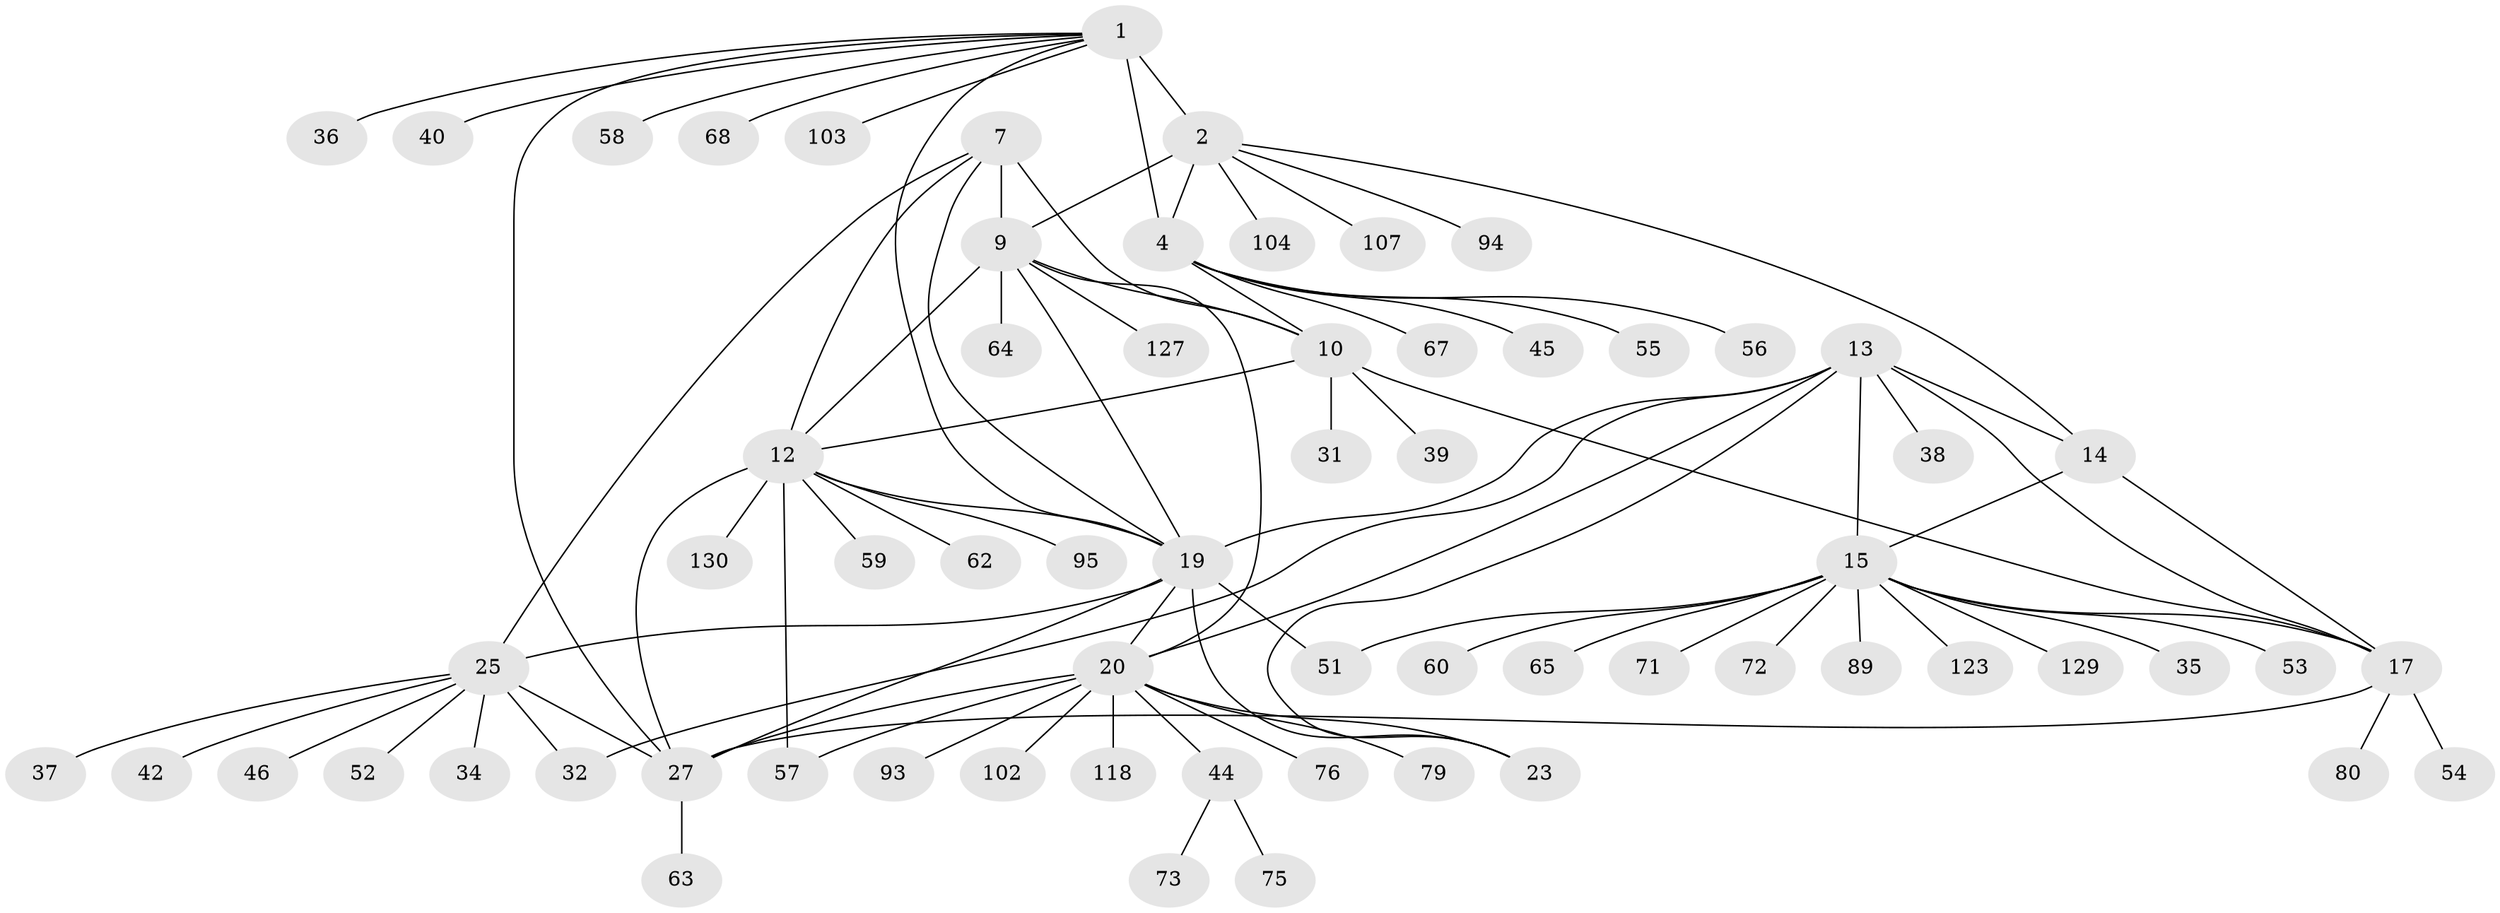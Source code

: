 // original degree distribution, {8: 0.06153846153846154, 10: 0.015384615384615385, 6: 0.015384615384615385, 13: 0.015384615384615385, 5: 0.015384615384615385, 7: 0.06153846153846154, 12: 0.015384615384615385, 15: 0.007692307692307693, 9: 0.007692307692307693, 11: 0.015384615384615385, 14: 0.007692307692307693, 1: 0.6384615384615384, 2: 0.1, 3: 0.023076923076923078}
// Generated by graph-tools (version 1.1) at 2025/15/03/09/25 04:15:53]
// undirected, 65 vertices, 90 edges
graph export_dot {
graph [start="1"]
  node [color=gray90,style=filled];
  1 [super="+6+3"];
  2;
  4 [super="+33+5+106+114+126"];
  7 [super="+8"];
  9 [super="+11+128"];
  10 [super="+48+86+87+90"];
  12 [super="+92"];
  13 [super="+24"];
  14 [super="+16+121"];
  15;
  17 [super="+69+125+18"];
  19 [super="+47+21"];
  20 [super="+41"];
  23 [super="+111+105"];
  25 [super="+109+77+30"];
  27 [super="+100+28"];
  31;
  32;
  34;
  35;
  36;
  37 [super="+50"];
  38;
  39;
  40;
  42;
  44;
  45;
  46;
  51;
  52;
  53;
  54;
  55;
  56;
  57 [super="+66"];
  58;
  59;
  60;
  62;
  63;
  64;
  65;
  67;
  68;
  71 [super="+110"];
  72;
  73;
  75 [super="+81"];
  76;
  79;
  80;
  89;
  93;
  94;
  95;
  102;
  103;
  104;
  107;
  118;
  123;
  127;
  129;
  130;
  1 -- 2 [weight=3];
  1 -- 4 [weight=6];
  1 -- 27;
  1 -- 103;
  1 -- 36;
  1 -- 40;
  1 -- 58;
  1 -- 19;
  1 -- 68;
  2 -- 4 [weight=2];
  2 -- 14;
  2 -- 94;
  2 -- 104;
  2 -- 107;
  2 -- 9;
  4 -- 45;
  4 -- 55;
  4 -- 67;
  4 -- 10;
  4 -- 56;
  7 -- 9 [weight=4];
  7 -- 10 [weight=2];
  7 -- 12 [weight=2];
  7 -- 19;
  7 -- 25;
  9 -- 10 [weight=2];
  9 -- 12 [weight=2];
  9 -- 64;
  9 -- 127;
  9 -- 20;
  9 -- 19;
  10 -- 12;
  10 -- 17;
  10 -- 31;
  10 -- 39;
  12 -- 57;
  12 -- 59;
  12 -- 62;
  12 -- 95;
  12 -- 130;
  12 -- 27;
  12 -- 19;
  13 -- 14 [weight=2];
  13 -- 15;
  13 -- 17 [weight=2];
  13 -- 32;
  13 -- 38;
  13 -- 19 [weight=3];
  13 -- 20;
  13 -- 23;
  14 -- 15 [weight=2];
  14 -- 17 [weight=4];
  15 -- 17 [weight=2];
  15 -- 35;
  15 -- 51;
  15 -- 53;
  15 -- 60;
  15 -- 65;
  15 -- 71;
  15 -- 72;
  15 -- 89;
  15 -- 123;
  15 -- 129;
  17 -- 80;
  17 -- 54;
  17 -- 27;
  19 -- 20 [weight=4];
  19 -- 23 [weight=3];
  19 -- 51;
  19 -- 25 [weight=2];
  19 -- 27 [weight=3];
  20 -- 23;
  20 -- 44;
  20 -- 76;
  20 -- 79;
  20 -- 93;
  20 -- 102;
  20 -- 118;
  20 -- 57;
  20 -- 27;
  25 -- 27 [weight=6];
  25 -- 42;
  25 -- 32;
  25 -- 34;
  25 -- 37;
  25 -- 46;
  25 -- 52;
  27 -- 63;
  44 -- 73;
  44 -- 75;
}
